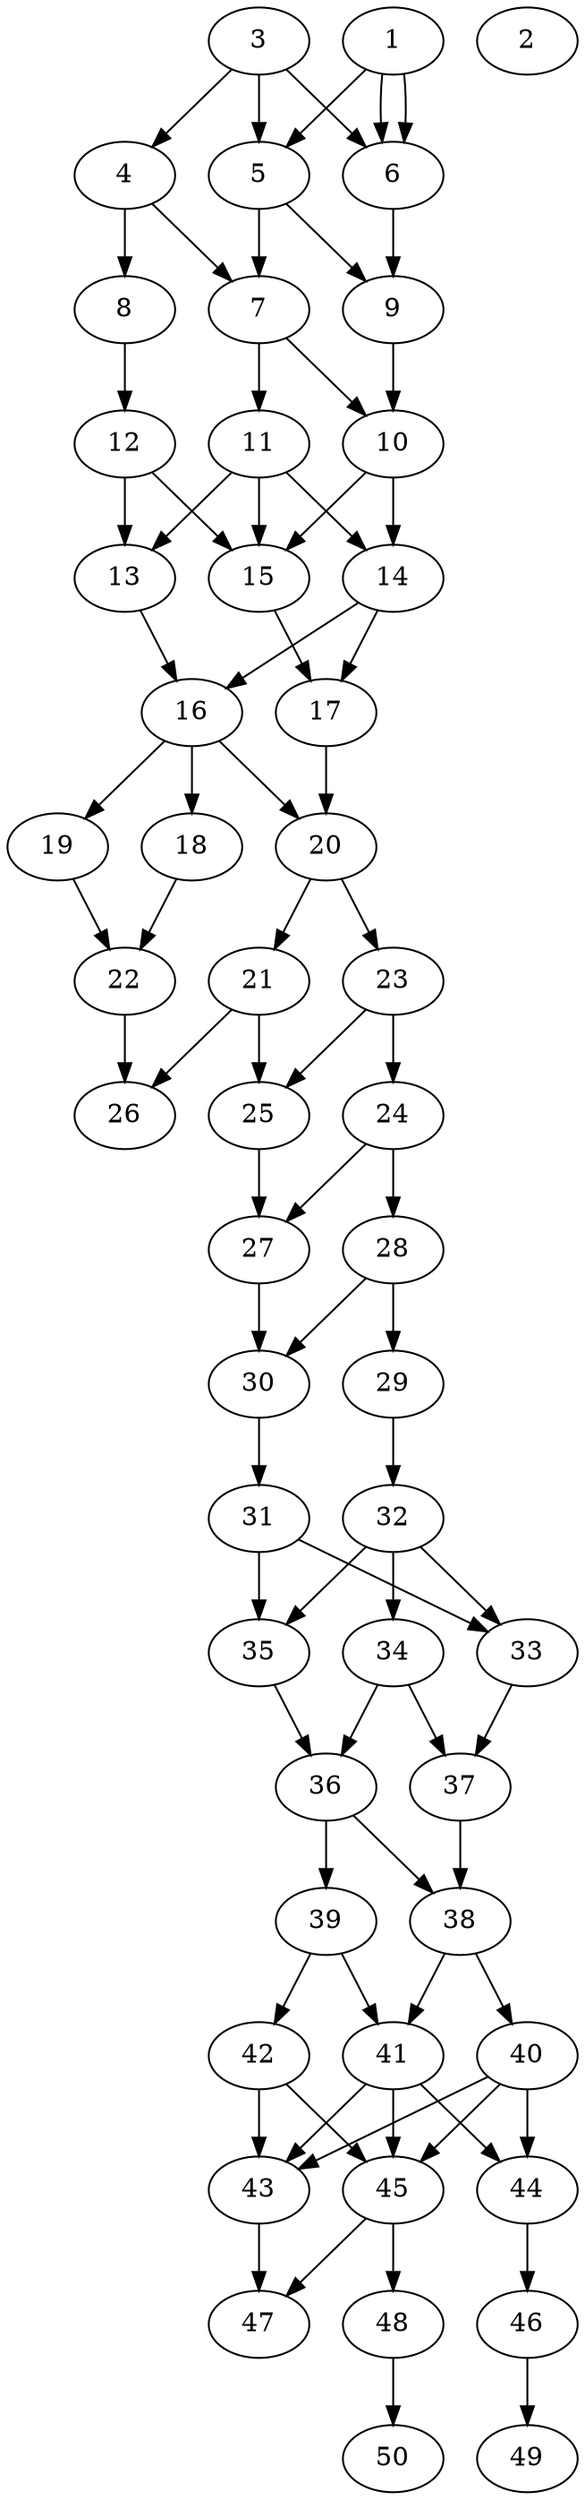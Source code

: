 // DAG automatically generated by daggen at Thu Oct  3 14:07:57 2019
// ./daggen --dot -n 50 --ccr 0.5 --fat 0.3 --regular 0.9 --density 0.7 --mindata 5242880 --maxdata 52428800 
digraph G {
  1 [size="68489216", alpha="0.04", expect_size="34244608"] 
  1 -> 5 [size ="34244608"]
  1 -> 6 [size ="34244608"]
  1 -> 6 [size ="34244608"]
  2 [size="55343104", alpha="0.13", expect_size="27671552"] 
  3 [size="103096320", alpha="0.15", expect_size="51548160"] 
  3 -> 4 [size ="51548160"]
  3 -> 5 [size ="51548160"]
  3 -> 6 [size ="51548160"]
  4 [size="87525376", alpha="0.01", expect_size="43762688"] 
  4 -> 7 [size ="43762688"]
  4 -> 8 [size ="43762688"]
  5 [size="63893504", alpha="0.15", expect_size="31946752"] 
  5 -> 7 [size ="31946752"]
  5 -> 9 [size ="31946752"]
  6 [size="28725248", alpha="0.16", expect_size="14362624"] 
  6 -> 9 [size ="14362624"]
  7 [size="76689408", alpha="0.06", expect_size="38344704"] 
  7 -> 10 [size ="38344704"]
  7 -> 11 [size ="38344704"]
  8 [size="81987584", alpha="0.11", expect_size="40993792"] 
  8 -> 12 [size ="40993792"]
  9 [size="70125568", alpha="0.13", expect_size="35062784"] 
  9 -> 10 [size ="35062784"]
  10 [size="36319232", alpha="0.12", expect_size="18159616"] 
  10 -> 14 [size ="18159616"]
  10 -> 15 [size ="18159616"]
  11 [size="53526528", alpha="0.18", expect_size="26763264"] 
  11 -> 13 [size ="26763264"]
  11 -> 14 [size ="26763264"]
  11 -> 15 [size ="26763264"]
  12 [size="74000384", alpha="0.18", expect_size="37000192"] 
  12 -> 13 [size ="37000192"]
  12 -> 15 [size ="37000192"]
  13 [size="43116544", alpha="0.14", expect_size="21558272"] 
  13 -> 16 [size ="21558272"]
  14 [size="18067456", alpha="0.15", expect_size="9033728"] 
  14 -> 16 [size ="9033728"]
  14 -> 17 [size ="9033728"]
  15 [size="22153216", alpha="0.15", expect_size="11076608"] 
  15 -> 17 [size ="11076608"]
  16 [size="94162944", alpha="0.12", expect_size="47081472"] 
  16 -> 18 [size ="47081472"]
  16 -> 19 [size ="47081472"]
  16 -> 20 [size ="47081472"]
  17 [size="74188800", alpha="0.02", expect_size="37094400"] 
  17 -> 20 [size ="37094400"]
  18 [size="103047168", alpha="0.01", expect_size="51523584"] 
  18 -> 22 [size ="51523584"]
  19 [size="60801024", alpha="0.04", expect_size="30400512"] 
  19 -> 22 [size ="30400512"]
  20 [size="28598272", alpha="0.04", expect_size="14299136"] 
  20 -> 21 [size ="14299136"]
  20 -> 23 [size ="14299136"]
  21 [size="83058688", alpha="0.16", expect_size="41529344"] 
  21 -> 25 [size ="41529344"]
  21 -> 26 [size ="41529344"]
  22 [size="75259904", alpha="0.17", expect_size="37629952"] 
  22 -> 26 [size ="37629952"]
  23 [size="66160640", alpha="0.18", expect_size="33080320"] 
  23 -> 24 [size ="33080320"]
  23 -> 25 [size ="33080320"]
  24 [size="39034880", alpha="0.16", expect_size="19517440"] 
  24 -> 27 [size ="19517440"]
  24 -> 28 [size ="19517440"]
  25 [size="17481728", alpha="0.04", expect_size="8740864"] 
  25 -> 27 [size ="8740864"]
  26 [size="88979456", alpha="0.17", expect_size="44489728"] 
  27 [size="50571264", alpha="0.03", expect_size="25285632"] 
  27 -> 30 [size ="25285632"]
  28 [size="62052352", alpha="0.05", expect_size="31026176"] 
  28 -> 29 [size ="31026176"]
  28 -> 30 [size ="31026176"]
  29 [size="65232896", alpha="0.19", expect_size="32616448"] 
  29 -> 32 [size ="32616448"]
  30 [size="84838400", alpha="0.19", expect_size="42419200"] 
  30 -> 31 [size ="42419200"]
  31 [size="102631424", alpha="0.08", expect_size="51315712"] 
  31 -> 33 [size ="51315712"]
  31 -> 35 [size ="51315712"]
  32 [size="82239488", alpha="0.11", expect_size="41119744"] 
  32 -> 33 [size ="41119744"]
  32 -> 34 [size ="41119744"]
  32 -> 35 [size ="41119744"]
  33 [size="68524032", alpha="0.00", expect_size="34262016"] 
  33 -> 37 [size ="34262016"]
  34 [size="59723776", alpha="0.11", expect_size="29861888"] 
  34 -> 36 [size ="29861888"]
  34 -> 37 [size ="29861888"]
  35 [size="38508544", alpha="0.04", expect_size="19254272"] 
  35 -> 36 [size ="19254272"]
  36 [size="58281984", alpha="0.16", expect_size="29140992"] 
  36 -> 38 [size ="29140992"]
  36 -> 39 [size ="29140992"]
  37 [size="42915840", alpha="0.00", expect_size="21457920"] 
  37 -> 38 [size ="21457920"]
  38 [size="58613760", alpha="0.05", expect_size="29306880"] 
  38 -> 40 [size ="29306880"]
  38 -> 41 [size ="29306880"]
  39 [size="82505728", alpha="0.19", expect_size="41252864"] 
  39 -> 41 [size ="41252864"]
  39 -> 42 [size ="41252864"]
  40 [size="79863808", alpha="0.18", expect_size="39931904"] 
  40 -> 43 [size ="39931904"]
  40 -> 44 [size ="39931904"]
  40 -> 45 [size ="39931904"]
  41 [size="76519424", alpha="0.12", expect_size="38259712"] 
  41 -> 43 [size ="38259712"]
  41 -> 44 [size ="38259712"]
  41 -> 45 [size ="38259712"]
  42 [size="21143552", alpha="0.00", expect_size="10571776"] 
  42 -> 43 [size ="10571776"]
  42 -> 45 [size ="10571776"]
  43 [size="71622656", alpha="0.00", expect_size="35811328"] 
  43 -> 47 [size ="35811328"]
  44 [size="71845888", alpha="0.06", expect_size="35922944"] 
  44 -> 46 [size ="35922944"]
  45 [size="29394944", alpha="0.13", expect_size="14697472"] 
  45 -> 47 [size ="14697472"]
  45 -> 48 [size ="14697472"]
  46 [size="50309120", alpha="0.17", expect_size="25154560"] 
  46 -> 49 [size ="25154560"]
  47 [size="29523968", alpha="0.09", expect_size="14761984"] 
  48 [size="30740480", alpha="0.12", expect_size="15370240"] 
  48 -> 50 [size ="15370240"]
  49 [size="52150272", alpha="0.07", expect_size="26075136"] 
  50 [size="49698816", alpha="0.18", expect_size="24849408"] 
}
